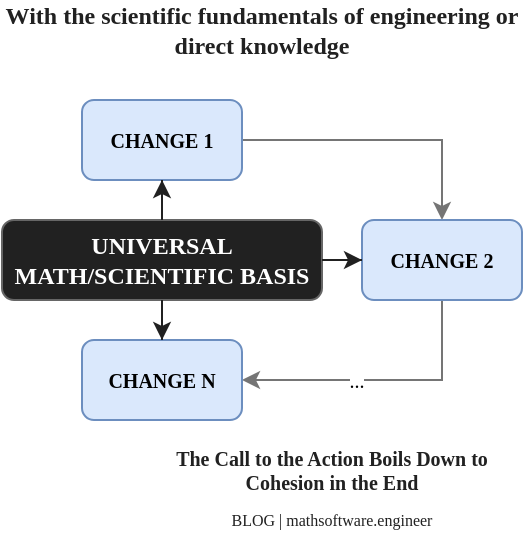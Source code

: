<mxfile version="20.0.4" type="device"><diagram id="GAElqkwiMcujLjm_mdBz" name="Page-1"><mxGraphModel dx="813" dy="435" grid="1" gridSize="10" guides="1" tooltips="1" connect="1" arrows="1" fold="1" page="1" pageScale="1" pageWidth="850" pageHeight="1100" math="0" shadow="0"><root><mxCell id="0"/><mxCell id="1" parent="0"/><mxCell id="gbIEbXIDl1l4o4c5ChFP-3" value="" style="group;fontFamily=Poppins;fontSource=https%3A%2F%2Ffonts.googleapis.com%2Fcss%3Ffamily%3DPoppins;fontStyle=1" parent="1" vertex="1" connectable="0"><mxGeometry x="120" y="360" width="160" height="40" as="geometry"/></mxCell><mxCell id="QiXFxaAvx4zgtAa_ZEyJ-1" value="&lt;span style=&quot;color: rgb(255, 255, 255);&quot;&gt;UNIVERSAL MATH/SCIENTIFIC BASIS&lt;/span&gt;" style="rounded=1;whiteSpace=wrap;html=1;fillColor=#212121;fontColor=#333333;strokeColor=#666666;fontFamily=Poppins;fontSource=https%3A%2F%2Ffonts.googleapis.com%2Fcss%3Ffamily%3DPoppins;fontStyle=1" parent="gbIEbXIDl1l4o4c5ChFP-3" vertex="1"><mxGeometry width="160" height="40" as="geometry"/></mxCell><mxCell id="gbIEbXIDl1l4o4c5ChFP-25" value="The Call to the Action Boils Down to Cohesion in the End" style="text;html=1;strokeColor=none;fillColor=none;align=center;verticalAlign=middle;whiteSpace=wrap;rounded=0;fontFamily=Poppins;fontSource=https%3A%2F%2Ffonts.googleapis.com%2Fcss%3Ffamily%3DPoppins;fontSize=10;fontColor=#212121;fontStyle=1" parent="1" vertex="1"><mxGeometry x="200" y="470" width="170" height="30" as="geometry"/></mxCell><mxCell id="gbIEbXIDl1l4o4c5ChFP-26" value="BLOG | mathsoftware.engineer" style="text;html=1;strokeColor=none;fillColor=none;align=center;verticalAlign=middle;whiteSpace=wrap;rounded=0;fontFamily=Poppins;fontSource=https%3A%2F%2Ffonts.googleapis.com%2Fcss%3Ffamily%3DPoppins;fontSize=8;fontColor=#212121;fontStyle=0" parent="1" vertex="1"><mxGeometry x="200" y="500" width="170" height="20" as="geometry"/></mxCell><mxCell id="gbIEbXIDl1l4o4c5ChFP-17" value="With the scientific fundamentals of engineering or direct knowledge" style="text;html=1;strokeColor=none;fillColor=none;align=center;verticalAlign=middle;whiteSpace=wrap;rounded=0;fontSize=12;fontColor=#212121;fontFamily=Poppins;fontSource=https%3A%2F%2Ffonts.googleapis.com%2Fcss%3Ffamily%3DPoppins;fontStyle=1" parent="1" vertex="1"><mxGeometry x="120" y="250" width="260" height="30" as="geometry"/></mxCell><mxCell id="QYCab4PRyBXjWfnLO7RI-3" style="edgeStyle=orthogonalEdgeStyle;rounded=0;orthogonalLoop=1;jettySize=auto;html=1;entryX=0.5;entryY=0;entryDx=0;entryDy=0;fontFamily=Poppins;fontSource=https%3A%2F%2Ffonts.googleapis.com%2Fcss%3Ffamily%3DPoppins;fontSize=10;strokeColor=#757575;" edge="1" parent="1" source="QYCab4PRyBXjWfnLO7RI-1" target="QYCab4PRyBXjWfnLO7RI-2"><mxGeometry relative="1" as="geometry"/></mxCell><mxCell id="QYCab4PRyBXjWfnLO7RI-1" value="&lt;span style=&quot;font-size: 10px;&quot;&gt;&lt;font data-font-src=&quot;https://fonts.googleapis.com/css?family=Poppins&quot; style=&quot;font-size: 10px;&quot;&gt;CHANGE 1&lt;/font&gt;&lt;/span&gt;" style="rounded=1;whiteSpace=wrap;html=1;fillColor=#dae8fc;strokeColor=#6c8ebf;fontSize=10;fontFamily=Poppins;fontSource=https%3A%2F%2Ffonts.googleapis.com%2Fcss%3Ffamily%3DPoppins;fontStyle=1" vertex="1" parent="1"><mxGeometry x="160" y="300" width="80" height="40" as="geometry"/></mxCell><mxCell id="QYCab4PRyBXjWfnLO7RI-6" style="edgeStyle=orthogonalEdgeStyle;rounded=0;orthogonalLoop=1;jettySize=auto;html=1;fontFamily=Poppins;fontSource=https%3A%2F%2Ffonts.googleapis.com%2Fcss%3Ffamily%3DPoppins;fontSize=10;entryX=1;entryY=0.5;entryDx=0;entryDy=0;exitX=0.5;exitY=1;exitDx=0;exitDy=0;strokeColor=#757575;" edge="1" parent="1" source="QYCab4PRyBXjWfnLO7RI-2" target="QYCab4PRyBXjWfnLO7RI-4"><mxGeometry relative="1" as="geometry"><mxPoint x="330" y="430" as="targetPoint"/><Array as="points"><mxPoint x="340" y="440"/></Array></mxGeometry></mxCell><mxCell id="QYCab4PRyBXjWfnLO7RI-7" value="..." style="edgeLabel;html=1;align=center;verticalAlign=middle;resizable=0;points=[];fontSize=10;fontFamily=Poppins;" vertex="1" connectable="0" parent="QYCab4PRyBXjWfnLO7RI-6"><mxGeometry x="0.189" relative="1" as="geometry"><mxPoint as="offset"/></mxGeometry></mxCell><mxCell id="QYCab4PRyBXjWfnLO7RI-2" value="&lt;span style=&quot;font-size: 10px;&quot;&gt;&lt;font data-font-src=&quot;https://fonts.googleapis.com/css?family=Poppins&quot; style=&quot;font-size: 10px;&quot;&gt;CHANGE 2&lt;/font&gt;&lt;/span&gt;" style="rounded=1;whiteSpace=wrap;html=1;fillColor=#dae8fc;strokeColor=#6c8ebf;fontSize=10;fontFamily=Poppins;fontSource=https%3A%2F%2Ffonts.googleapis.com%2Fcss%3Ffamily%3DPoppins;fontStyle=1" vertex="1" parent="1"><mxGeometry x="300" y="360" width="80" height="40" as="geometry"/></mxCell><mxCell id="QYCab4PRyBXjWfnLO7RI-4" value="&lt;span style=&quot;font-size: 10px;&quot;&gt;&lt;font data-font-src=&quot;https://fonts.googleapis.com/css?family=Poppins&quot; style=&quot;font-size: 10px;&quot;&gt;CHANGE N&lt;/font&gt;&lt;/span&gt;" style="rounded=1;whiteSpace=wrap;html=1;fillColor=#dae8fc;strokeColor=#6c8ebf;fontSize=10;fontFamily=Poppins;fontSource=https%3A%2F%2Ffonts.googleapis.com%2Fcss%3Ffamily%3DPoppins;fontStyle=1" vertex="1" parent="1"><mxGeometry x="160" y="420" width="80" height="40" as="geometry"/></mxCell><mxCell id="QYCab4PRyBXjWfnLO7RI-9" style="edgeStyle=orthogonalEdgeStyle;rounded=0;orthogonalLoop=1;jettySize=auto;html=1;entryX=0.5;entryY=1;entryDx=0;entryDy=0;fontFamily=Poppins;fontSource=https%3A%2F%2Ffonts.googleapis.com%2Fcss%3Ffamily%3DPoppins;fontSize=10;strokeColor=#212121;" edge="1" parent="1" source="QiXFxaAvx4zgtAa_ZEyJ-1" target="QYCab4PRyBXjWfnLO7RI-1"><mxGeometry relative="1" as="geometry"/></mxCell><mxCell id="QYCab4PRyBXjWfnLO7RI-10" style="edgeStyle=orthogonalEdgeStyle;rounded=0;orthogonalLoop=1;jettySize=auto;html=1;entryX=0;entryY=0.5;entryDx=0;entryDy=0;fontFamily=Poppins;fontSource=https%3A%2F%2Ffonts.googleapis.com%2Fcss%3Ffamily%3DPoppins;fontSize=10;strokeColor=#212121;" edge="1" parent="1" source="QiXFxaAvx4zgtAa_ZEyJ-1" target="QYCab4PRyBXjWfnLO7RI-2"><mxGeometry relative="1" as="geometry"/></mxCell><mxCell id="QYCab4PRyBXjWfnLO7RI-11" style="edgeStyle=orthogonalEdgeStyle;rounded=0;orthogonalLoop=1;jettySize=auto;html=1;entryX=0.5;entryY=0;entryDx=0;entryDy=0;fontFamily=Poppins;fontSource=https%3A%2F%2Ffonts.googleapis.com%2Fcss%3Ffamily%3DPoppins;fontSize=10;strokeColor=#212121;" edge="1" parent="1" source="QiXFxaAvx4zgtAa_ZEyJ-1" target="QYCab4PRyBXjWfnLO7RI-4"><mxGeometry relative="1" as="geometry"/></mxCell></root></mxGraphModel></diagram></mxfile>
